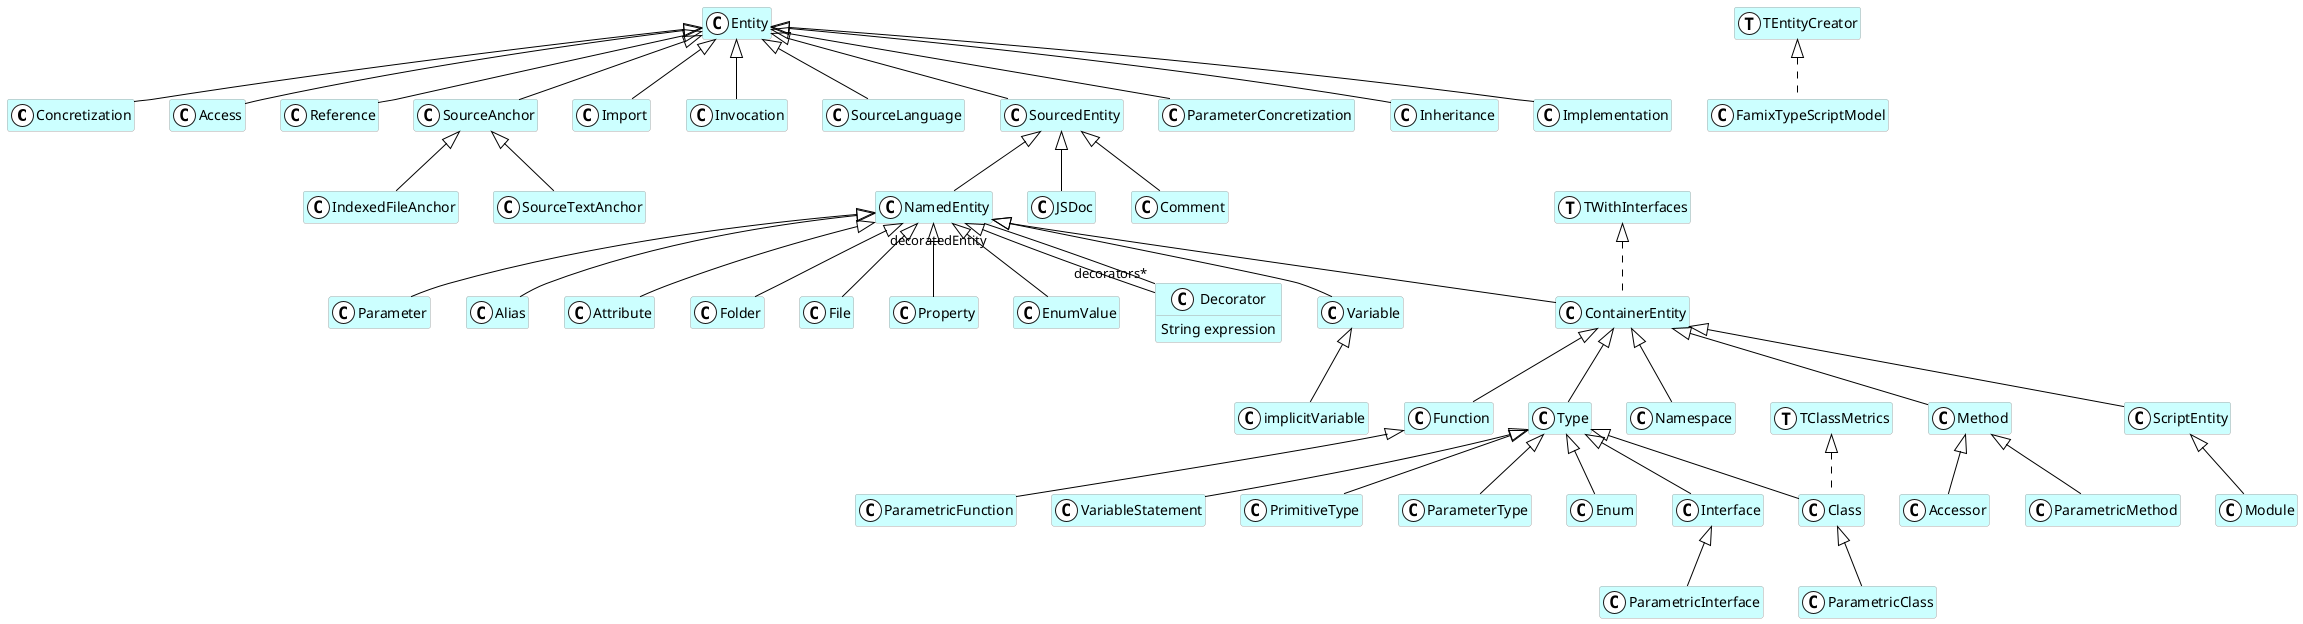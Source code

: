 @startumlhide empty membersskinparam class {  BackgroundColor white  ArrowColor black  BorderColor darkGray}class Concretization <<(C,white)>> #CCFFFF {}class TWithInterfaces <<(T,white)>> #CCFFFF {}class Access <<(C,white)>> #CCFFFF {}class Reference <<(C,white)>> #CCFFFF {}class Method <<(C,white)>> #CCFFFF {}class IndexedFileAnchor <<(C,white)>> #CCFFFF {}class Module <<(C,white)>> #CCFFFF {}class Enum <<(C,white)>> #CCFFFF {}class Interface <<(C,white)>> #CCFFFF {}class FamixTypeScriptModel <<(C,white)>> #CCFFFF {}class Decorator <<(C,white)>> #CCFFFF {  String expression}class NamedEntity <<(C,white)>> #CCFFFF {}class implicitVariable <<(C,white)>> #CCFFFF {}class ScriptEntity <<(C,white)>> #CCFFFF {}class ParametricClass <<(C,white)>> #CCFFFF {}class Function <<(C,white)>> #CCFFFF {}class TClassMetrics <<(T,white)>> #CCFFFF {}class Parameter <<(C,white)>> #CCFFFF {}class JSDoc <<(C,white)>> #CCFFFF {}class Alias <<(C,white)>> #CCFFFF {}class SourceAnchor <<(C,white)>> #CCFFFF {}class Attribute <<(C,white)>> #CCFFFF {}class ParametricInterface <<(C,white)>> #CCFFFF {}class Folder <<(C,white)>> #CCFFFF {}class ContainerEntity <<(C,white)>> #CCFFFF {}class File <<(C,white)>> #CCFFFF {}class Class <<(C,white)>> #CCFFFF {}class Type <<(C,white)>> #CCFFFF {}class ParametricMethod <<(C,white)>> #CCFFFF {}class Import <<(C,white)>> #CCFFFF {}class ParametricFunction <<(C,white)>> #CCFFFF {}class Property <<(C,white)>> #CCFFFF {}class Invocation <<(C,white)>> #CCFFFF {}class Entity <<(C,white)>> #CCFFFF {}class Accessor <<(C,white)>> #CCFFFF {}class VariableStatement <<(C,white)>> #CCFFFF {}class PrimitiveType <<(C,white)>> #CCFFFF {}class Comment <<(C,white)>> #CCFFFF {}class SourceLanguage <<(C,white)>> #CCFFFF {}class EnumValue <<(C,white)>> #CCFFFF {}class SourcedEntity <<(C,white)>> #CCFFFF {}class ParameterConcretization <<(C,white)>> #CCFFFF {}class Inheritance <<(C,white)>> #CCFFFF {}class TEntityCreator <<(T,white)>> #CCFFFF {}class Implementation <<(C,white)>> #CCFFFF {}class SourceTextAnchor <<(C,white)>> #CCFFFF {}class Variable <<(C,white)>> #CCFFFF {}class ParameterType <<(C,white)>> #CCFFFF {}class Namespace <<(C,white)>> #CCFFFF {}Entity <|-- ConcretizationEntity <|-- ReferenceContainerEntity <|-- MethodEntity <|-- AccessSourceAnchor <|-- IndexedFileAnchorScriptEntity <|-- ModuleType <|-- EnumType <|-- InterfaceNamedEntity <|-- DecoratorSourcedEntity <|-- NamedEntityVariable <|-- implicitVariableContainerEntity <|-- ScriptEntityClass <|-- ParametricClassContainerEntity <|-- FunctionNamedEntity <|-- ParameterSourcedEntity <|-- JSDocNamedEntity <|-- AliasEntity <|-- SourceAnchorNamedEntity <|-- AttributeInterface <|-- ParametricInterfaceNamedEntity <|-- FolderNamedEntity <|-- ContainerEntityNamedEntity <|-- FileType <|-- ClassContainerEntity <|-- TypeMethod <|-- ParametricMethodEntity <|-- ImportFunction <|-- ParametricFunctionNamedEntity <|-- PropertyEntity <|-- InvocationType <|-- VariableStatementMethod <|-- AccessorType <|-- PrimitiveTypeSourcedEntity <|-- CommentEntity <|-- SourceLanguageNamedEntity <|-- EnumValueEntity <|-- ParameterConcretizationEntity <|-- SourcedEntityEntity <|-- ImplementationSourceAnchor <|-- SourceTextAnchorEntity <|-- InheritanceNamedEntity <|-- VariableType <|-- ParameterTypeContainerEntity <|-- NamespaceTEntityCreator <|.. FamixTypeScriptModelTWithInterfaces <|.. ContainerEntityTClassMetrics <|.. ClassDecorator "decorators*" -- "decoratedEntity" NamedEntity@enduml